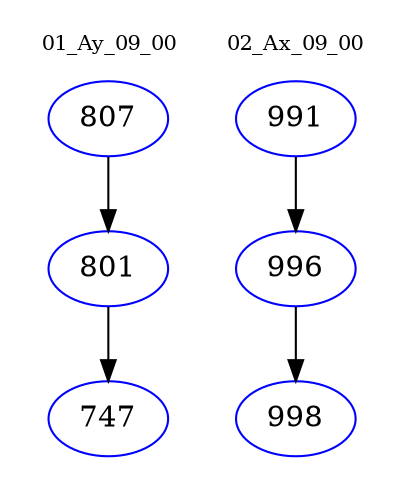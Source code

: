 digraph{
subgraph cluster_0 {
color = white
label = "01_Ay_09_00";
fontsize=10;
T0_807 [label="807", color="blue"]
T0_807 -> T0_801 [color="black"]
T0_801 [label="801", color="blue"]
T0_801 -> T0_747 [color="black"]
T0_747 [label="747", color="blue"]
}
subgraph cluster_1 {
color = white
label = "02_Ax_09_00";
fontsize=10;
T1_991 [label="991", color="blue"]
T1_991 -> T1_996 [color="black"]
T1_996 [label="996", color="blue"]
T1_996 -> T1_998 [color="black"]
T1_998 [label="998", color="blue"]
}
}
